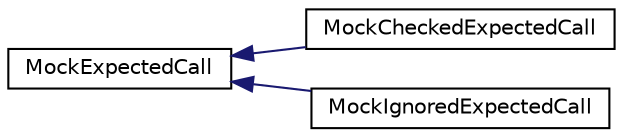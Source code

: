 digraph "Graphical Class Hierarchy"
{
 // LATEX_PDF_SIZE
  edge [fontname="Helvetica",fontsize="10",labelfontname="Helvetica",labelfontsize="10"];
  node [fontname="Helvetica",fontsize="10",shape=record];
  rankdir="LR";
  Node0 [label="MockExpectedCall",height=0.2,width=0.4,color="black", fillcolor="white", style="filled",URL="$classMockExpectedCall.html",tooltip=" "];
  Node0 -> Node1 [dir="back",color="midnightblue",fontsize="10",style="solid",fontname="Helvetica"];
  Node1 [label="MockCheckedExpectedCall",height=0.2,width=0.4,color="black", fillcolor="white", style="filled",URL="$classMockCheckedExpectedCall.html",tooltip=" "];
  Node0 -> Node2 [dir="back",color="midnightblue",fontsize="10",style="solid",fontname="Helvetica"];
  Node2 [label="MockIgnoredExpectedCall",height=0.2,width=0.4,color="black", fillcolor="white", style="filled",URL="$classMockIgnoredExpectedCall.html",tooltip=" "];
}
